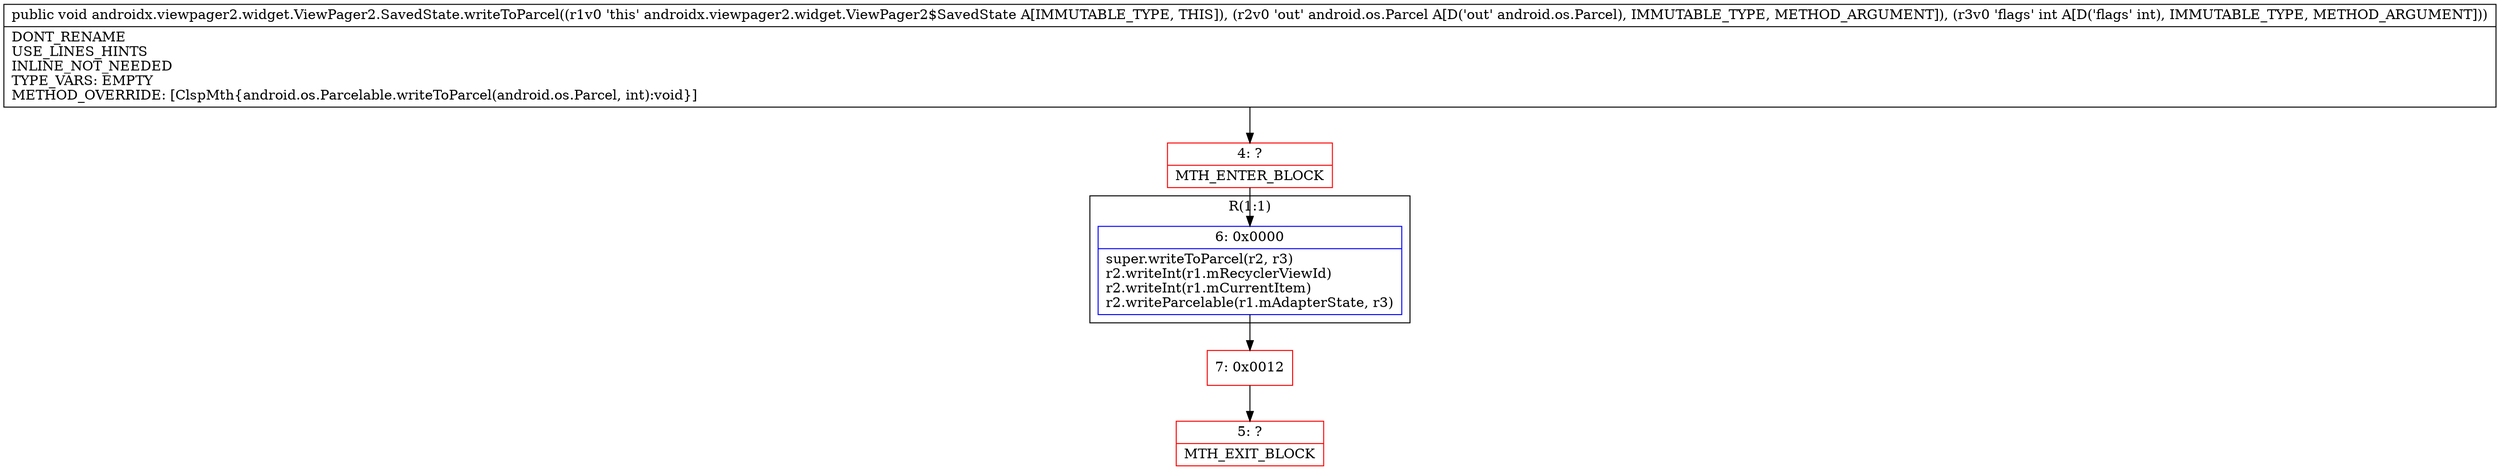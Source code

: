 digraph "CFG forandroidx.viewpager2.widget.ViewPager2.SavedState.writeToParcel(Landroid\/os\/Parcel;I)V" {
subgraph cluster_Region_1140243031 {
label = "R(1:1)";
node [shape=record,color=blue];
Node_6 [shape=record,label="{6\:\ 0x0000|super.writeToParcel(r2, r3)\lr2.writeInt(r1.mRecyclerViewId)\lr2.writeInt(r1.mCurrentItem)\lr2.writeParcelable(r1.mAdapterState, r3)\l}"];
}
Node_4 [shape=record,color=red,label="{4\:\ ?|MTH_ENTER_BLOCK\l}"];
Node_7 [shape=record,color=red,label="{7\:\ 0x0012}"];
Node_5 [shape=record,color=red,label="{5\:\ ?|MTH_EXIT_BLOCK\l}"];
MethodNode[shape=record,label="{public void androidx.viewpager2.widget.ViewPager2.SavedState.writeToParcel((r1v0 'this' androidx.viewpager2.widget.ViewPager2$SavedState A[IMMUTABLE_TYPE, THIS]), (r2v0 'out' android.os.Parcel A[D('out' android.os.Parcel), IMMUTABLE_TYPE, METHOD_ARGUMENT]), (r3v0 'flags' int A[D('flags' int), IMMUTABLE_TYPE, METHOD_ARGUMENT]))  | DONT_RENAME\lUSE_LINES_HINTS\lINLINE_NOT_NEEDED\lTYPE_VARS: EMPTY\lMETHOD_OVERRIDE: [ClspMth\{android.os.Parcelable.writeToParcel(android.os.Parcel, int):void\}]\l}"];
MethodNode -> Node_4;Node_6 -> Node_7;
Node_4 -> Node_6;
Node_7 -> Node_5;
}


